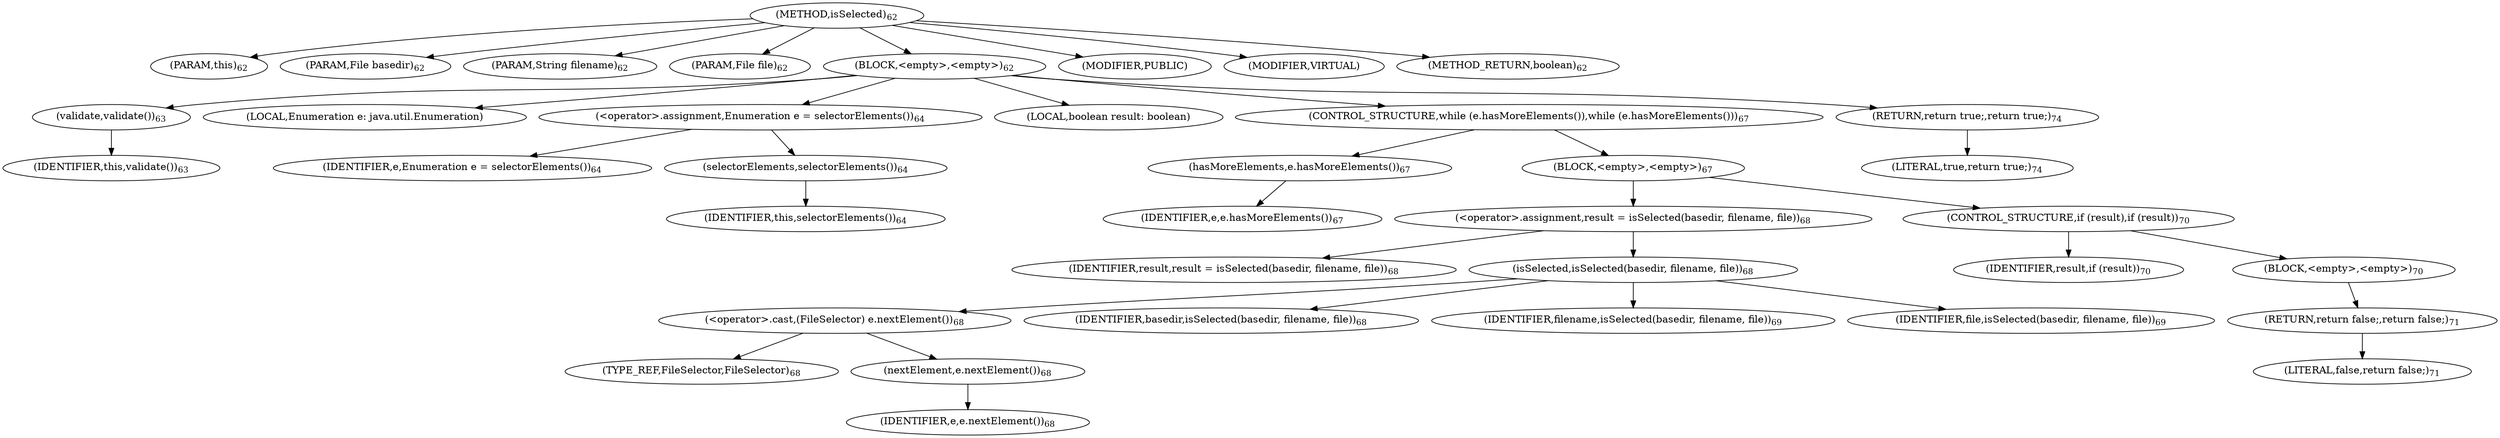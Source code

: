digraph "isSelected" {  
"45" [label = <(METHOD,isSelected)<SUB>62</SUB>> ]
"8" [label = <(PARAM,this)<SUB>62</SUB>> ]
"46" [label = <(PARAM,File basedir)<SUB>62</SUB>> ]
"47" [label = <(PARAM,String filename)<SUB>62</SUB>> ]
"48" [label = <(PARAM,File file)<SUB>62</SUB>> ]
"49" [label = <(BLOCK,&lt;empty&gt;,&lt;empty&gt;)<SUB>62</SUB>> ]
"50" [label = <(validate,validate())<SUB>63</SUB>> ]
"7" [label = <(IDENTIFIER,this,validate())<SUB>63</SUB>> ]
"51" [label = <(LOCAL,Enumeration e: java.util.Enumeration)> ]
"52" [label = <(&lt;operator&gt;.assignment,Enumeration e = selectorElements())<SUB>64</SUB>> ]
"53" [label = <(IDENTIFIER,e,Enumeration e = selectorElements())<SUB>64</SUB>> ]
"54" [label = <(selectorElements,selectorElements())<SUB>64</SUB>> ]
"9" [label = <(IDENTIFIER,this,selectorElements())<SUB>64</SUB>> ]
"55" [label = <(LOCAL,boolean result: boolean)> ]
"56" [label = <(CONTROL_STRUCTURE,while (e.hasMoreElements()),while (e.hasMoreElements()))<SUB>67</SUB>> ]
"57" [label = <(hasMoreElements,e.hasMoreElements())<SUB>67</SUB>> ]
"58" [label = <(IDENTIFIER,e,e.hasMoreElements())<SUB>67</SUB>> ]
"59" [label = <(BLOCK,&lt;empty&gt;,&lt;empty&gt;)<SUB>67</SUB>> ]
"60" [label = <(&lt;operator&gt;.assignment,result = isSelected(basedir, filename, file))<SUB>68</SUB>> ]
"61" [label = <(IDENTIFIER,result,result = isSelected(basedir, filename, file))<SUB>68</SUB>> ]
"62" [label = <(isSelected,isSelected(basedir, filename, file))<SUB>68</SUB>> ]
"63" [label = <(&lt;operator&gt;.cast,(FileSelector) e.nextElement())<SUB>68</SUB>> ]
"64" [label = <(TYPE_REF,FileSelector,FileSelector)<SUB>68</SUB>> ]
"65" [label = <(nextElement,e.nextElement())<SUB>68</SUB>> ]
"66" [label = <(IDENTIFIER,e,e.nextElement())<SUB>68</SUB>> ]
"67" [label = <(IDENTIFIER,basedir,isSelected(basedir, filename, file))<SUB>68</SUB>> ]
"68" [label = <(IDENTIFIER,filename,isSelected(basedir, filename, file))<SUB>69</SUB>> ]
"69" [label = <(IDENTIFIER,file,isSelected(basedir, filename, file))<SUB>69</SUB>> ]
"70" [label = <(CONTROL_STRUCTURE,if (result),if (result))<SUB>70</SUB>> ]
"71" [label = <(IDENTIFIER,result,if (result))<SUB>70</SUB>> ]
"72" [label = <(BLOCK,&lt;empty&gt;,&lt;empty&gt;)<SUB>70</SUB>> ]
"73" [label = <(RETURN,return false;,return false;)<SUB>71</SUB>> ]
"74" [label = <(LITERAL,false,return false;)<SUB>71</SUB>> ]
"75" [label = <(RETURN,return true;,return true;)<SUB>74</SUB>> ]
"76" [label = <(LITERAL,true,return true;)<SUB>74</SUB>> ]
"77" [label = <(MODIFIER,PUBLIC)> ]
"78" [label = <(MODIFIER,VIRTUAL)> ]
"79" [label = <(METHOD_RETURN,boolean)<SUB>62</SUB>> ]
  "45" -> "8" 
  "45" -> "46" 
  "45" -> "47" 
  "45" -> "48" 
  "45" -> "49" 
  "45" -> "77" 
  "45" -> "78" 
  "45" -> "79" 
  "49" -> "50" 
  "49" -> "51" 
  "49" -> "52" 
  "49" -> "55" 
  "49" -> "56" 
  "49" -> "75" 
  "50" -> "7" 
  "52" -> "53" 
  "52" -> "54" 
  "54" -> "9" 
  "56" -> "57" 
  "56" -> "59" 
  "57" -> "58" 
  "59" -> "60" 
  "59" -> "70" 
  "60" -> "61" 
  "60" -> "62" 
  "62" -> "63" 
  "62" -> "67" 
  "62" -> "68" 
  "62" -> "69" 
  "63" -> "64" 
  "63" -> "65" 
  "65" -> "66" 
  "70" -> "71" 
  "70" -> "72" 
  "72" -> "73" 
  "73" -> "74" 
  "75" -> "76" 
}
